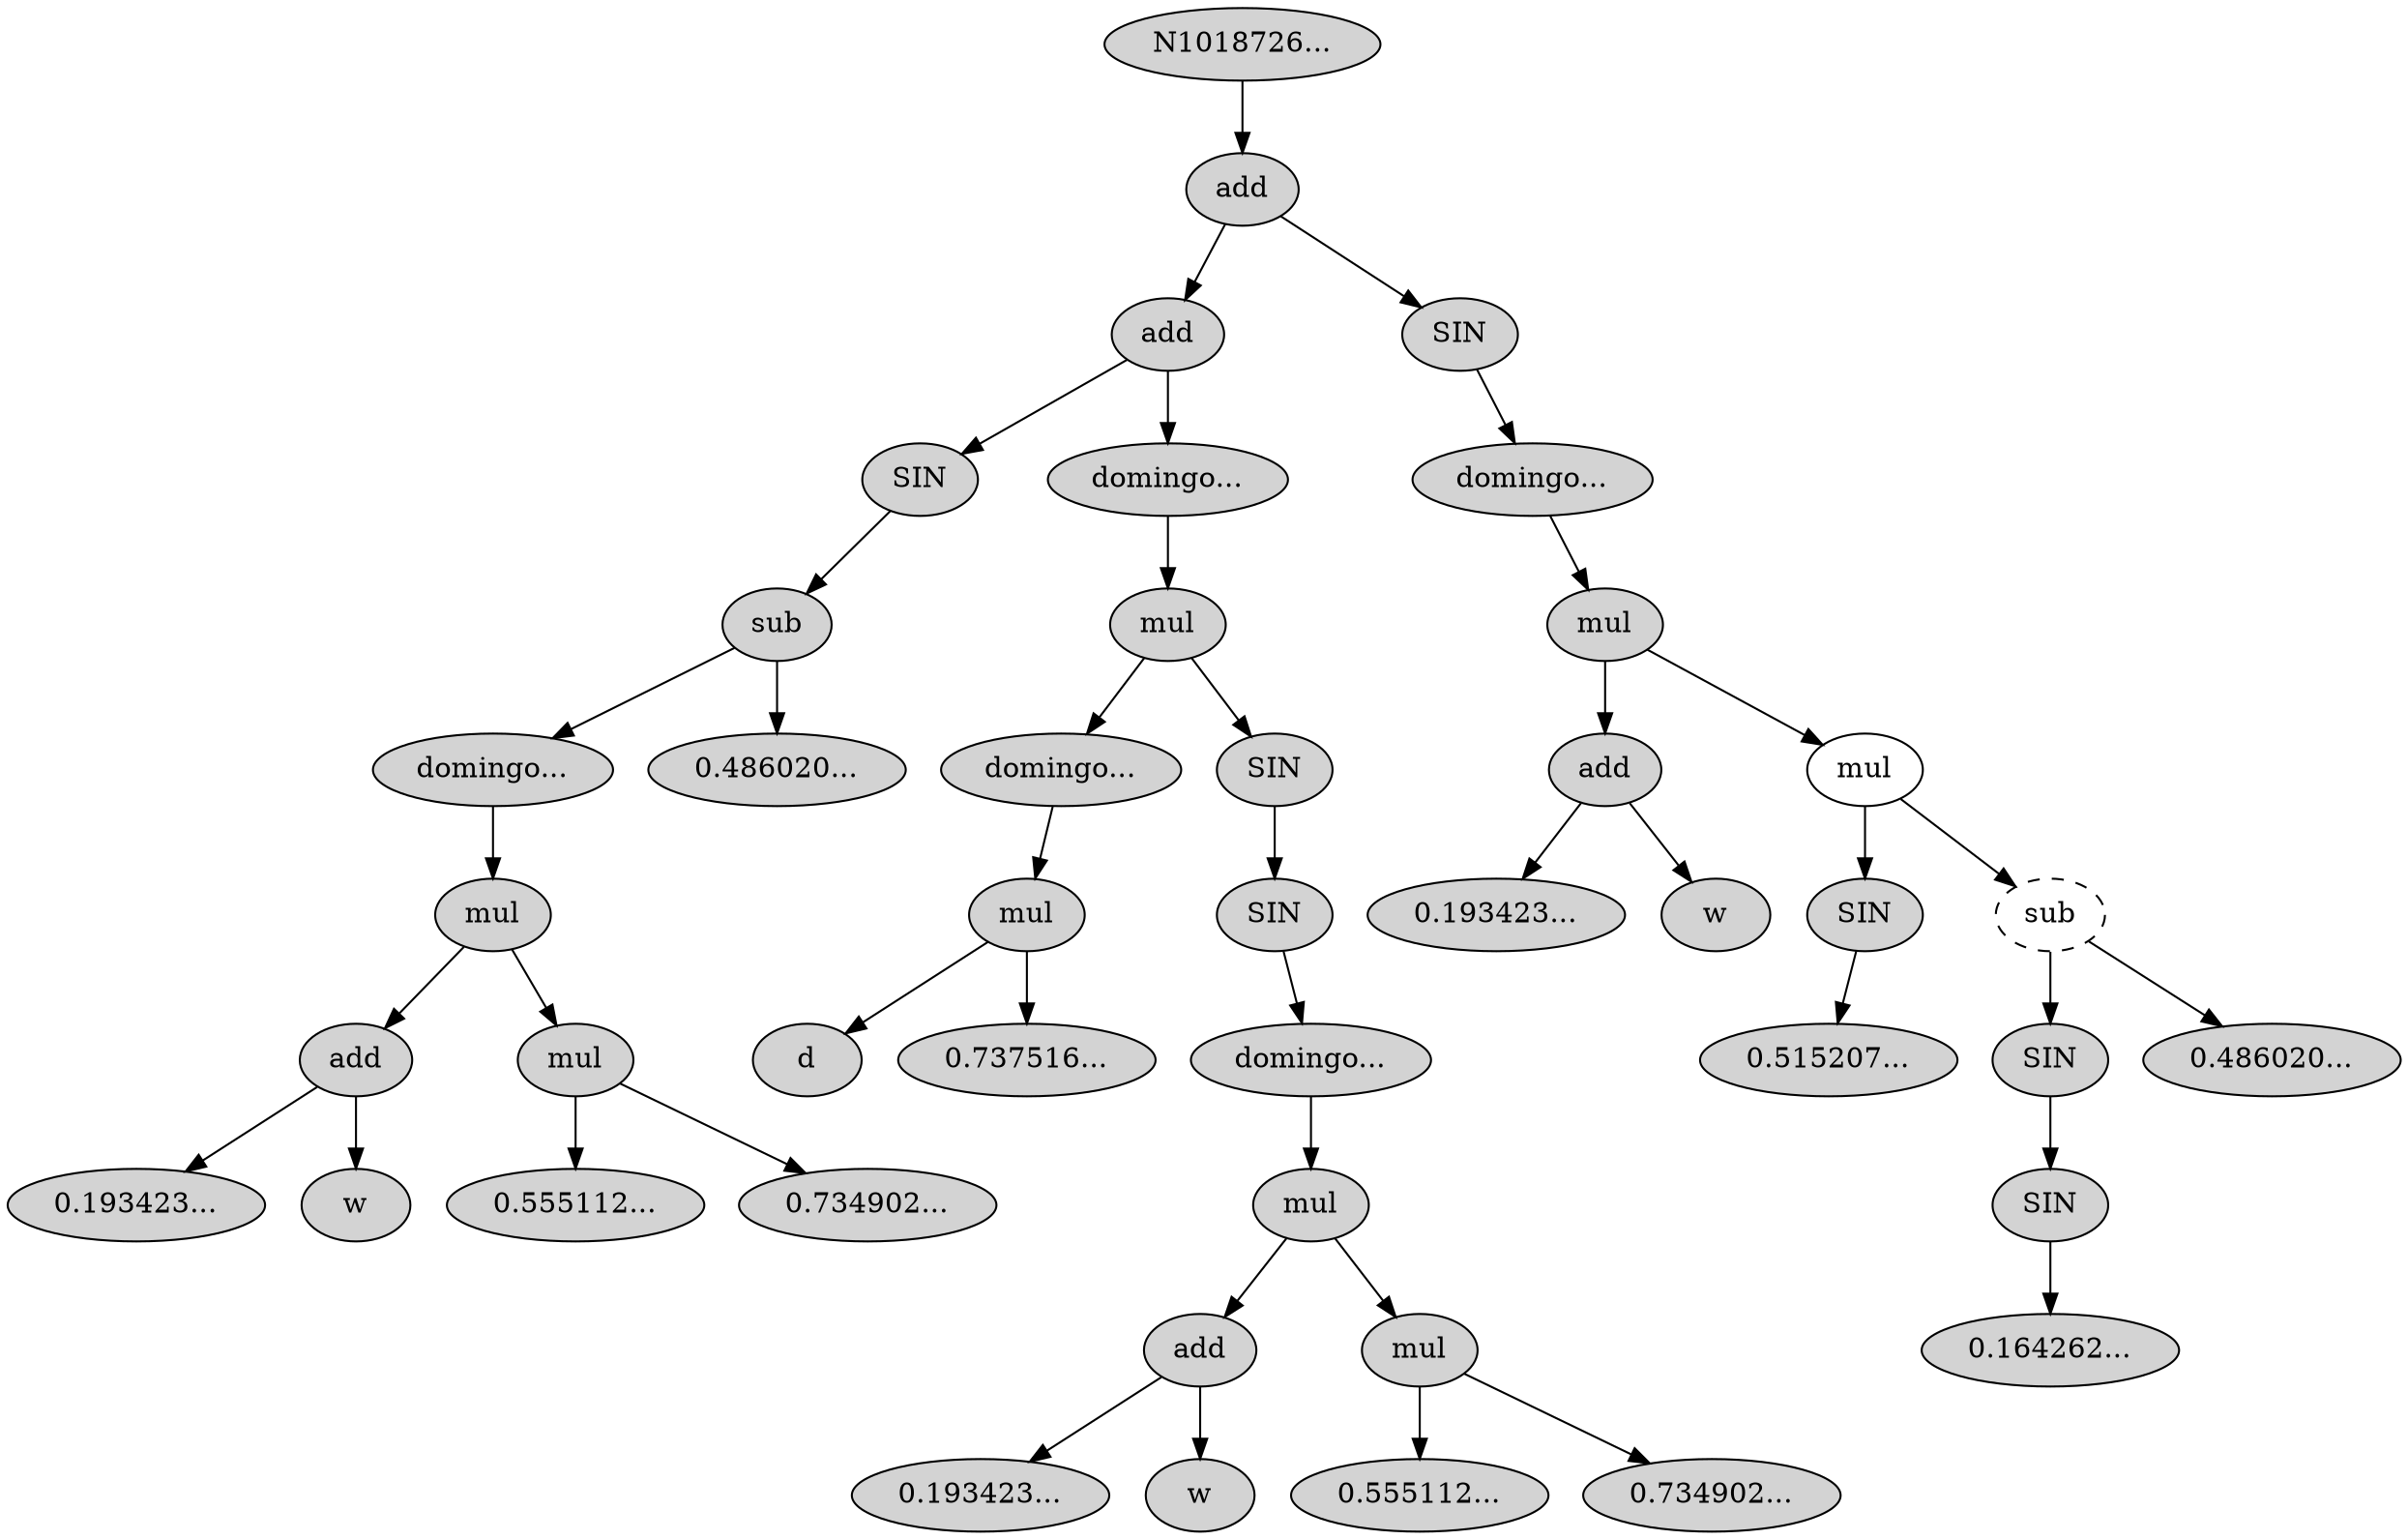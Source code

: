  digraph G1018726 {
N1018726[ style="filled"  label="N1018726..."];
N1018726 -> N1018727;
N1018727[ style="filled"  label="add"];
N1018727 -> N1018728;
N1018728[ style="filled"  label="add"];
N1018728 -> N1018729;
N1018729[ style="filled"  label="SIN"];
N1018729 -> N1018730;
N1018730[ style="filled"  label="sub"];
N1018730 -> N1018731;
N1018731[ style="filled"  label="domingo..."];
N1018731 -> N1018732;
N1018732[ style="filled"  label="mul"];
N1018732 -> N1018733;
N1018733[ style="filled"  label="add"];
N1018733 -> N1018734;
N1018734[ style="filled"  label="0.193423..."];
N1018733 -> N1018735;
N1018735[ style="filled"  label="w"];
N1018732 -> N1018736;
N1018736[ style="filled"  label="mul"];
N1018736 -> N1018737;
N1018737[ style="filled"  label="0.555112..."];
N1018736 -> N1018738;
N1018738[ style="filled"  label="0.734902..."];
N1018730 -> N1018739;
N1018739[ style="filled"  label="0.486020..."];
N1018728 -> N1018740;
N1018740[ style="filled"  label="domingo..."];
N1018740 -> N1018741;
N1018741[ style="filled"  label="mul"];
N1018741 -> N1018742;
N1018742[ style="filled"  label="domingo..."];
N1018742 -> N1018743;
N1018743[ style="filled"  label="mul"];
N1018743 -> N1018744;
N1018744[ style="filled"  label="d"];
N1018743 -> N1018745;
N1018745[ style="filled"  label="0.737516..."];
N1018741 -> N1018746;
N1018746[ style="filled"  label="SIN"];
N1018746 -> N1018747;
N1018747[ style="filled"  label="SIN"];
N1018747 -> N1018748;
N1018748[ style="filled"  label="domingo..."];
N1018748 -> N1018749;
N1018749[ style="filled"  label="mul"];
N1018749 -> N1018750;
N1018750[ style="filled"  label="add"];
N1018750 -> N1018751;
N1018751[ style="filled"  label="0.193423..."];
N1018750 -> N1018752;
N1018752[ style="filled"  label="w"];
N1018749 -> N1018753;
N1018753[ style="filled"  label="mul"];
N1018753 -> N1018754;
N1018754[ style="filled"  label="0.555112..."];
N1018753 -> N1018755;
N1018755[ style="filled"  label="0.734902..."];
N1018727 -> N1018756;
N1018756[ style="filled"  label="SIN"];
N1018756 -> N1018757;
N1018757[ style="filled"  label="domingo..."];
N1018757 -> N1018758;
N1018758[ style="filled"  label="mul"];
N1018758 -> N1018759;
N1018759[ style="filled"  label="add"];
N1018759 -> N1018760;
N1018760[ style="filled"  label="0.193423..."];
N1018759 -> N1018761;
N1018761[ style="filled"  label="w"];
N1018758 -> N1018762;
N1018762[ style="solid"  label="mul"];
N1018762 -> N1018763;
N1018763[ style="filled"  label="SIN"];
N1018763 -> N1018764;
N1018764[ style="filled"  label="0.515207..."];
N1018762 -> N1018770;
N1018770[ style="dashed"  label="sub"];
N1018770 -> N1018771;
N1018771[ style="filled"  label="SIN"];
N1018771 -> N1018772;
N1018772[ style="filled"  label="SIN"];
N1018772 -> N1018773;
N1018773[ style="filled"  label="0.164262..."];
N1018770 -> N1018774;
N1018774[ style="filled"  label="0.486020..."];
}
